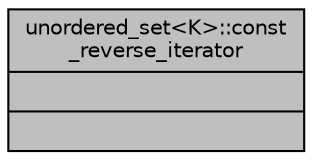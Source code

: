 digraph "unordered_set&lt;K&gt;::const_reverse_iterator"
{
 // INTERACTIVE_SVG=YES
  bgcolor="transparent";
  edge [fontname="Helvetica",fontsize="10",labelfontname="Helvetica",labelfontsize="10"];
  node [fontname="Helvetica",fontsize="10",shape=record];
  Node1 [label="{unordered_set\<K\>::const\l_reverse_iterator\n||}",height=0.2,width=0.4,color="black", fillcolor="grey75", style="filled", fontcolor="black"];
}
